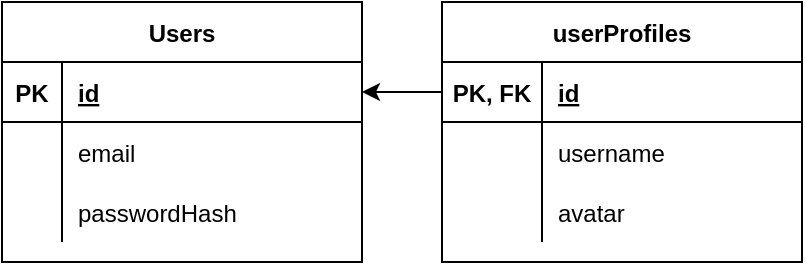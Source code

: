 <mxfile version="14.8.0" type="github">
  <diagram id="ZwsZUsR-mzAsDfWwJFPw" name="Page-1">
    <mxGraphModel dx="1211" dy="706" grid="1" gridSize="10" guides="1" tooltips="1" connect="1" arrows="1" fold="1" page="1" pageScale="1" pageWidth="2000" pageHeight="2000" math="0" shadow="0">
      <root>
        <mxCell id="0" />
        <mxCell id="1" parent="0" />
        <mxCell id="ZjNlDfGCL4XbMdMNOu2x-1" value="Users" style="shape=table;startSize=30;container=1;collapsible=1;childLayout=tableLayout;fixedRows=1;rowLines=0;fontStyle=1;align=center;resizeLast=1;" vertex="1" parent="1">
          <mxGeometry x="180" y="120" width="180" height="130" as="geometry" />
        </mxCell>
        <mxCell id="ZjNlDfGCL4XbMdMNOu2x-2" value="" style="shape=partialRectangle;collapsible=0;dropTarget=0;pointerEvents=0;fillColor=none;top=0;left=0;bottom=1;right=0;points=[[0,0.5],[1,0.5]];portConstraint=eastwest;" vertex="1" parent="ZjNlDfGCL4XbMdMNOu2x-1">
          <mxGeometry y="30" width="180" height="30" as="geometry" />
        </mxCell>
        <mxCell id="ZjNlDfGCL4XbMdMNOu2x-3" value="PK" style="shape=partialRectangle;connectable=0;fillColor=none;top=0;left=0;bottom=0;right=0;fontStyle=1;overflow=hidden;" vertex="1" parent="ZjNlDfGCL4XbMdMNOu2x-2">
          <mxGeometry width="30" height="30" as="geometry" />
        </mxCell>
        <mxCell id="ZjNlDfGCL4XbMdMNOu2x-4" value="id" style="shape=partialRectangle;connectable=0;fillColor=none;top=0;left=0;bottom=0;right=0;align=left;spacingLeft=6;fontStyle=5;overflow=hidden;" vertex="1" parent="ZjNlDfGCL4XbMdMNOu2x-2">
          <mxGeometry x="30" width="150" height="30" as="geometry" />
        </mxCell>
        <mxCell id="ZjNlDfGCL4XbMdMNOu2x-5" value="" style="shape=partialRectangle;collapsible=0;dropTarget=0;pointerEvents=0;fillColor=none;top=0;left=0;bottom=0;right=0;points=[[0,0.5],[1,0.5]];portConstraint=eastwest;" vertex="1" parent="ZjNlDfGCL4XbMdMNOu2x-1">
          <mxGeometry y="60" width="180" height="30" as="geometry" />
        </mxCell>
        <mxCell id="ZjNlDfGCL4XbMdMNOu2x-6" value="" style="shape=partialRectangle;connectable=0;fillColor=none;top=0;left=0;bottom=0;right=0;editable=1;overflow=hidden;" vertex="1" parent="ZjNlDfGCL4XbMdMNOu2x-5">
          <mxGeometry width="30" height="30" as="geometry" />
        </mxCell>
        <mxCell id="ZjNlDfGCL4XbMdMNOu2x-7" value="email" style="shape=partialRectangle;connectable=0;fillColor=none;top=0;left=0;bottom=0;right=0;align=left;spacingLeft=6;overflow=hidden;" vertex="1" parent="ZjNlDfGCL4XbMdMNOu2x-5">
          <mxGeometry x="30" width="150" height="30" as="geometry" />
        </mxCell>
        <mxCell id="ZjNlDfGCL4XbMdMNOu2x-8" value="" style="shape=partialRectangle;collapsible=0;dropTarget=0;pointerEvents=0;fillColor=none;top=0;left=0;bottom=0;right=0;points=[[0,0.5],[1,0.5]];portConstraint=eastwest;" vertex="1" parent="ZjNlDfGCL4XbMdMNOu2x-1">
          <mxGeometry y="90" width="180" height="30" as="geometry" />
        </mxCell>
        <mxCell id="ZjNlDfGCL4XbMdMNOu2x-9" value="" style="shape=partialRectangle;connectable=0;fillColor=none;top=0;left=0;bottom=0;right=0;editable=1;overflow=hidden;" vertex="1" parent="ZjNlDfGCL4XbMdMNOu2x-8">
          <mxGeometry width="30" height="30" as="geometry" />
        </mxCell>
        <mxCell id="ZjNlDfGCL4XbMdMNOu2x-10" value="passwordHash" style="shape=partialRectangle;connectable=0;fillColor=none;top=0;left=0;bottom=0;right=0;align=left;spacingLeft=6;overflow=hidden;" vertex="1" parent="ZjNlDfGCL4XbMdMNOu2x-8">
          <mxGeometry x="30" width="150" height="30" as="geometry" />
        </mxCell>
        <mxCell id="ZjNlDfGCL4XbMdMNOu2x-15" value="userProfiles" style="shape=table;startSize=30;container=1;collapsible=1;childLayout=tableLayout;fixedRows=1;rowLines=0;fontStyle=1;align=center;resizeLast=1;" vertex="1" parent="1">
          <mxGeometry x="400" y="120" width="180" height="130" as="geometry" />
        </mxCell>
        <mxCell id="ZjNlDfGCL4XbMdMNOu2x-16" value="" style="shape=partialRectangle;collapsible=0;dropTarget=0;pointerEvents=0;fillColor=none;top=0;left=0;bottom=1;right=0;points=[[0,0.5],[1,0.5]];portConstraint=eastwest;" vertex="1" parent="ZjNlDfGCL4XbMdMNOu2x-15">
          <mxGeometry y="30" width="180" height="30" as="geometry" />
        </mxCell>
        <mxCell id="ZjNlDfGCL4XbMdMNOu2x-17" value="PK, FK" style="shape=partialRectangle;connectable=0;fillColor=none;top=0;left=0;bottom=0;right=0;fontStyle=1;overflow=hidden;" vertex="1" parent="ZjNlDfGCL4XbMdMNOu2x-16">
          <mxGeometry width="50" height="30" as="geometry" />
        </mxCell>
        <mxCell id="ZjNlDfGCL4XbMdMNOu2x-18" value="id" style="shape=partialRectangle;connectable=0;fillColor=none;top=0;left=0;bottom=0;right=0;align=left;spacingLeft=6;fontStyle=5;overflow=hidden;" vertex="1" parent="ZjNlDfGCL4XbMdMNOu2x-16">
          <mxGeometry x="50" width="130" height="30" as="geometry" />
        </mxCell>
        <mxCell id="ZjNlDfGCL4XbMdMNOu2x-19" value="" style="shape=partialRectangle;collapsible=0;dropTarget=0;pointerEvents=0;fillColor=none;top=0;left=0;bottom=0;right=0;points=[[0,0.5],[1,0.5]];portConstraint=eastwest;" vertex="1" parent="ZjNlDfGCL4XbMdMNOu2x-15">
          <mxGeometry y="60" width="180" height="30" as="geometry" />
        </mxCell>
        <mxCell id="ZjNlDfGCL4XbMdMNOu2x-20" value="" style="shape=partialRectangle;connectable=0;fillColor=none;top=0;left=0;bottom=0;right=0;editable=1;overflow=hidden;" vertex="1" parent="ZjNlDfGCL4XbMdMNOu2x-19">
          <mxGeometry width="50" height="30" as="geometry" />
        </mxCell>
        <mxCell id="ZjNlDfGCL4XbMdMNOu2x-21" value="username" style="shape=partialRectangle;connectable=0;fillColor=none;top=0;left=0;bottom=0;right=0;align=left;spacingLeft=6;overflow=hidden;" vertex="1" parent="ZjNlDfGCL4XbMdMNOu2x-19">
          <mxGeometry x="50" width="130" height="30" as="geometry" />
        </mxCell>
        <mxCell id="ZjNlDfGCL4XbMdMNOu2x-22" value="" style="shape=partialRectangle;collapsible=0;dropTarget=0;pointerEvents=0;fillColor=none;top=0;left=0;bottom=0;right=0;points=[[0,0.5],[1,0.5]];portConstraint=eastwest;" vertex="1" parent="ZjNlDfGCL4XbMdMNOu2x-15">
          <mxGeometry y="90" width="180" height="30" as="geometry" />
        </mxCell>
        <mxCell id="ZjNlDfGCL4XbMdMNOu2x-23" value="" style="shape=partialRectangle;connectable=0;fillColor=none;top=0;left=0;bottom=0;right=0;editable=1;overflow=hidden;" vertex="1" parent="ZjNlDfGCL4XbMdMNOu2x-22">
          <mxGeometry width="50" height="30" as="geometry" />
        </mxCell>
        <mxCell id="ZjNlDfGCL4XbMdMNOu2x-24" value="avatar" style="shape=partialRectangle;connectable=0;fillColor=none;top=0;left=0;bottom=0;right=0;align=left;spacingLeft=6;overflow=hidden;" vertex="1" parent="ZjNlDfGCL4XbMdMNOu2x-22">
          <mxGeometry x="50" width="130" height="30" as="geometry" />
        </mxCell>
        <mxCell id="ZjNlDfGCL4XbMdMNOu2x-28" style="edgeStyle=orthogonalEdgeStyle;rounded=0;orthogonalLoop=1;jettySize=auto;html=1;entryX=1;entryY=0.5;entryDx=0;entryDy=0;" edge="1" parent="1" source="ZjNlDfGCL4XbMdMNOu2x-16" target="ZjNlDfGCL4XbMdMNOu2x-2">
          <mxGeometry relative="1" as="geometry" />
        </mxCell>
      </root>
    </mxGraphModel>
  </diagram>
</mxfile>
